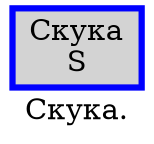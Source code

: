 digraph SENTENCE_4548 {
	graph [label="Скука."]
	node [style=filled]
		0 [label="Скука
S" color=blue fillcolor=lightgray penwidth=3 shape=box]
}